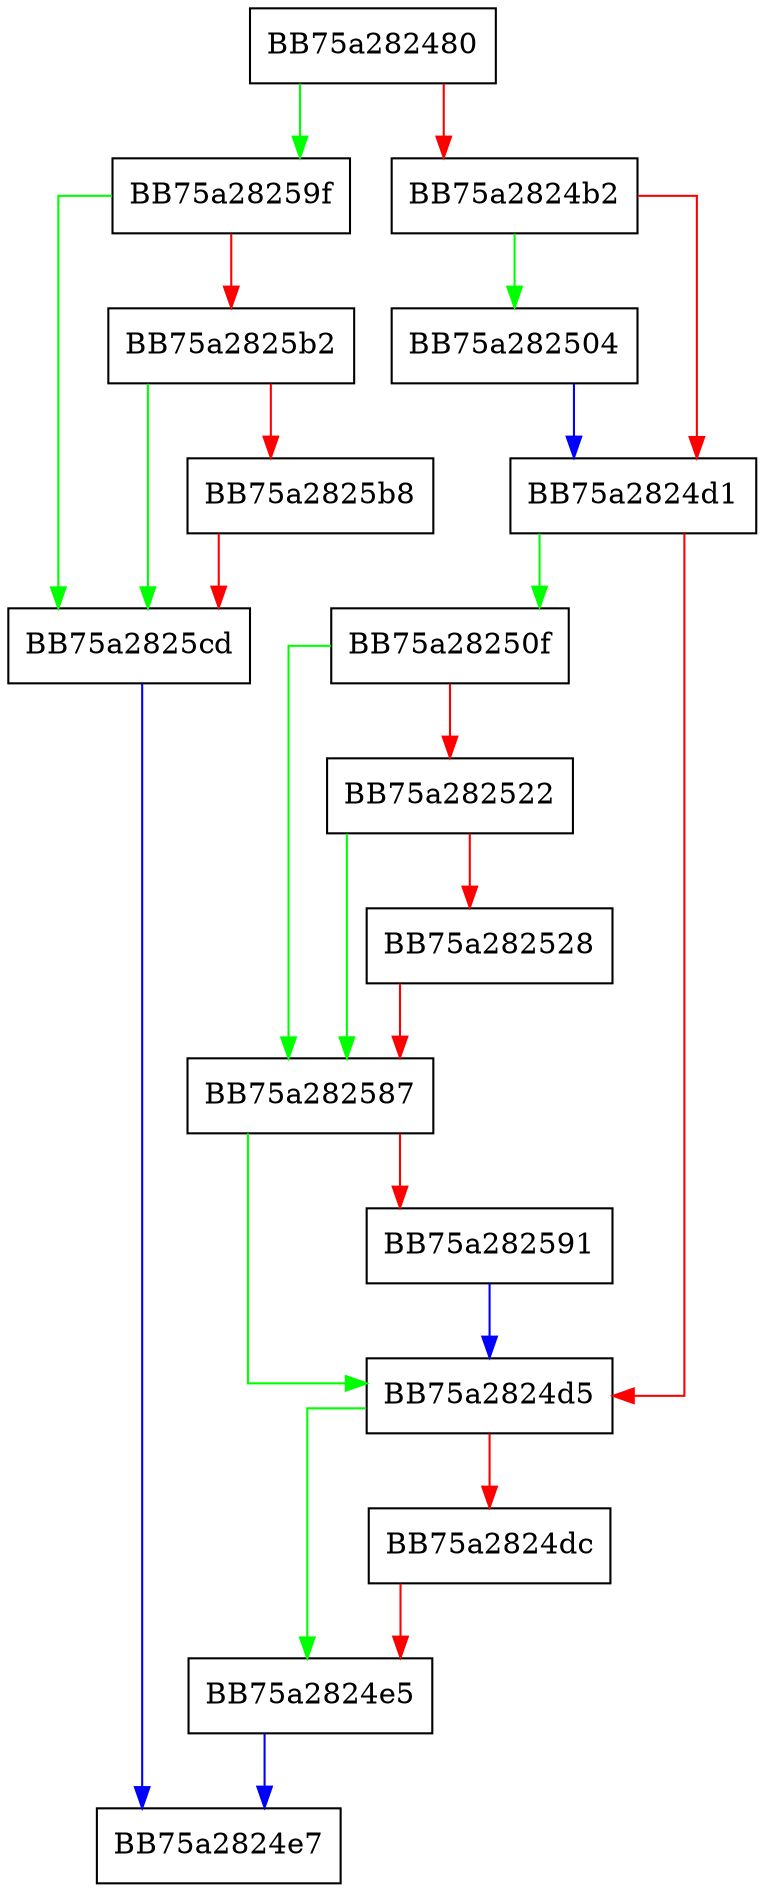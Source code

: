 digraph Execute {
  node [shape="box"];
  graph [splines=ortho];
  BB75a282480 -> BB75a28259f [color="green"];
  BB75a282480 -> BB75a2824b2 [color="red"];
  BB75a2824b2 -> BB75a282504 [color="green"];
  BB75a2824b2 -> BB75a2824d1 [color="red"];
  BB75a2824d1 -> BB75a28250f [color="green"];
  BB75a2824d1 -> BB75a2824d5 [color="red"];
  BB75a2824d5 -> BB75a2824e5 [color="green"];
  BB75a2824d5 -> BB75a2824dc [color="red"];
  BB75a2824dc -> BB75a2824e5 [color="red"];
  BB75a2824e5 -> BB75a2824e7 [color="blue"];
  BB75a282504 -> BB75a2824d1 [color="blue"];
  BB75a28250f -> BB75a282587 [color="green"];
  BB75a28250f -> BB75a282522 [color="red"];
  BB75a282522 -> BB75a282587 [color="green"];
  BB75a282522 -> BB75a282528 [color="red"];
  BB75a282528 -> BB75a282587 [color="red"];
  BB75a282587 -> BB75a2824d5 [color="green"];
  BB75a282587 -> BB75a282591 [color="red"];
  BB75a282591 -> BB75a2824d5 [color="blue"];
  BB75a28259f -> BB75a2825cd [color="green"];
  BB75a28259f -> BB75a2825b2 [color="red"];
  BB75a2825b2 -> BB75a2825cd [color="green"];
  BB75a2825b2 -> BB75a2825b8 [color="red"];
  BB75a2825b8 -> BB75a2825cd [color="red"];
  BB75a2825cd -> BB75a2824e7 [color="blue"];
}